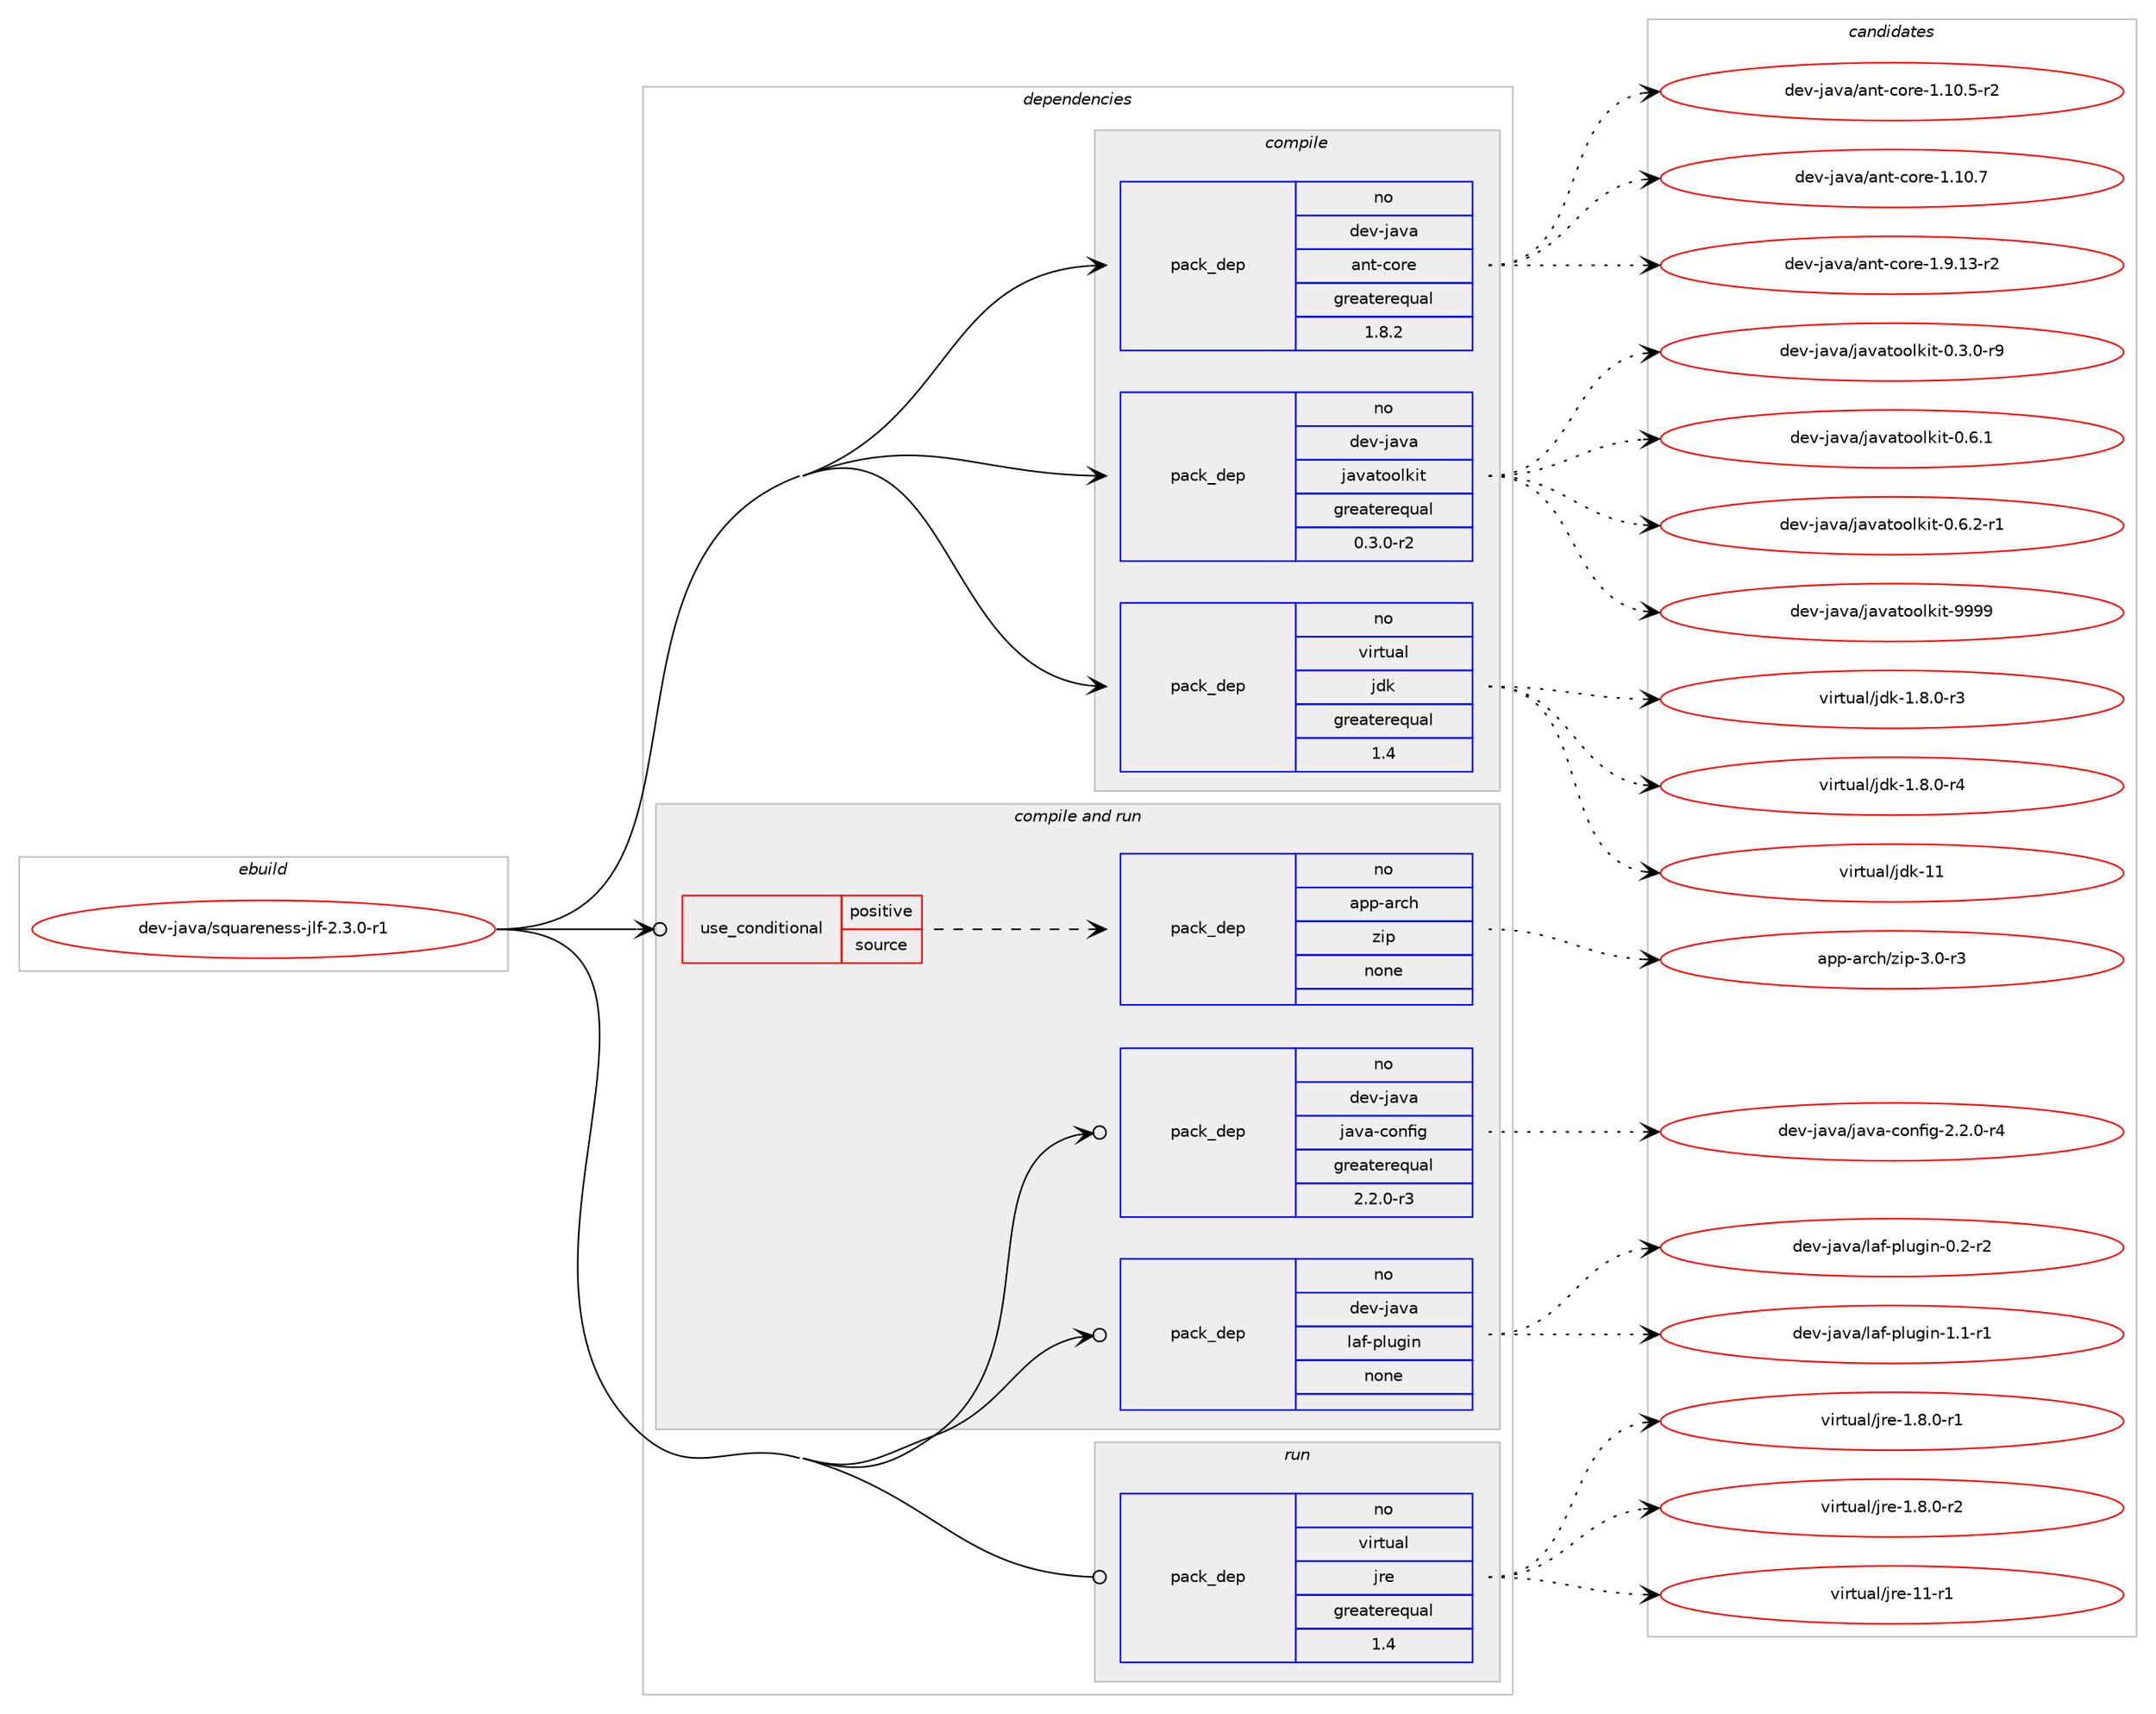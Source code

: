digraph prolog {

# *************
# Graph options
# *************

newrank=true;
concentrate=true;
compound=true;
graph [rankdir=LR,fontname=Helvetica,fontsize=10,ranksep=1.5];#, ranksep=2.5, nodesep=0.2];
edge  [arrowhead=vee];
node  [fontname=Helvetica,fontsize=10];

# **********
# The ebuild
# **********

subgraph cluster_leftcol {
color=gray;
rank=same;
label=<<i>ebuild</i>>;
id [label="dev-java/squareness-jlf-2.3.0-r1", color=red, width=4, href="../dev-java/squareness-jlf-2.3.0-r1.svg"];
}

# ****************
# The dependencies
# ****************

subgraph cluster_midcol {
color=gray;
label=<<i>dependencies</i>>;
subgraph cluster_compile {
fillcolor="#eeeeee";
style=filled;
label=<<i>compile</i>>;
subgraph pack415899 {
dependency556515 [label=<<TABLE BORDER="0" CELLBORDER="1" CELLSPACING="0" CELLPADDING="4" WIDTH="220"><TR><TD ROWSPAN="6" CELLPADDING="30">pack_dep</TD></TR><TR><TD WIDTH="110">no</TD></TR><TR><TD>dev-java</TD></TR><TR><TD>ant-core</TD></TR><TR><TD>greaterequal</TD></TR><TR><TD>1.8.2</TD></TR></TABLE>>, shape=none, color=blue];
}
id:e -> dependency556515:w [weight=20,style="solid",arrowhead="vee"];
subgraph pack415900 {
dependency556516 [label=<<TABLE BORDER="0" CELLBORDER="1" CELLSPACING="0" CELLPADDING="4" WIDTH="220"><TR><TD ROWSPAN="6" CELLPADDING="30">pack_dep</TD></TR><TR><TD WIDTH="110">no</TD></TR><TR><TD>dev-java</TD></TR><TR><TD>javatoolkit</TD></TR><TR><TD>greaterequal</TD></TR><TR><TD>0.3.0-r2</TD></TR></TABLE>>, shape=none, color=blue];
}
id:e -> dependency556516:w [weight=20,style="solid",arrowhead="vee"];
subgraph pack415901 {
dependency556517 [label=<<TABLE BORDER="0" CELLBORDER="1" CELLSPACING="0" CELLPADDING="4" WIDTH="220"><TR><TD ROWSPAN="6" CELLPADDING="30">pack_dep</TD></TR><TR><TD WIDTH="110">no</TD></TR><TR><TD>virtual</TD></TR><TR><TD>jdk</TD></TR><TR><TD>greaterequal</TD></TR><TR><TD>1.4</TD></TR></TABLE>>, shape=none, color=blue];
}
id:e -> dependency556517:w [weight=20,style="solid",arrowhead="vee"];
}
subgraph cluster_compileandrun {
fillcolor="#eeeeee";
style=filled;
label=<<i>compile and run</i>>;
subgraph cond129424 {
dependency556518 [label=<<TABLE BORDER="0" CELLBORDER="1" CELLSPACING="0" CELLPADDING="4"><TR><TD ROWSPAN="3" CELLPADDING="10">use_conditional</TD></TR><TR><TD>positive</TD></TR><TR><TD>source</TD></TR></TABLE>>, shape=none, color=red];
subgraph pack415902 {
dependency556519 [label=<<TABLE BORDER="0" CELLBORDER="1" CELLSPACING="0" CELLPADDING="4" WIDTH="220"><TR><TD ROWSPAN="6" CELLPADDING="30">pack_dep</TD></TR><TR><TD WIDTH="110">no</TD></TR><TR><TD>app-arch</TD></TR><TR><TD>zip</TD></TR><TR><TD>none</TD></TR><TR><TD></TD></TR></TABLE>>, shape=none, color=blue];
}
dependency556518:e -> dependency556519:w [weight=20,style="dashed",arrowhead="vee"];
}
id:e -> dependency556518:w [weight=20,style="solid",arrowhead="odotvee"];
subgraph pack415903 {
dependency556520 [label=<<TABLE BORDER="0" CELLBORDER="1" CELLSPACING="0" CELLPADDING="4" WIDTH="220"><TR><TD ROWSPAN="6" CELLPADDING="30">pack_dep</TD></TR><TR><TD WIDTH="110">no</TD></TR><TR><TD>dev-java</TD></TR><TR><TD>java-config</TD></TR><TR><TD>greaterequal</TD></TR><TR><TD>2.2.0-r3</TD></TR></TABLE>>, shape=none, color=blue];
}
id:e -> dependency556520:w [weight=20,style="solid",arrowhead="odotvee"];
subgraph pack415904 {
dependency556521 [label=<<TABLE BORDER="0" CELLBORDER="1" CELLSPACING="0" CELLPADDING="4" WIDTH="220"><TR><TD ROWSPAN="6" CELLPADDING="30">pack_dep</TD></TR><TR><TD WIDTH="110">no</TD></TR><TR><TD>dev-java</TD></TR><TR><TD>laf-plugin</TD></TR><TR><TD>none</TD></TR><TR><TD></TD></TR></TABLE>>, shape=none, color=blue];
}
id:e -> dependency556521:w [weight=20,style="solid",arrowhead="odotvee"];
}
subgraph cluster_run {
fillcolor="#eeeeee";
style=filled;
label=<<i>run</i>>;
subgraph pack415905 {
dependency556522 [label=<<TABLE BORDER="0" CELLBORDER="1" CELLSPACING="0" CELLPADDING="4" WIDTH="220"><TR><TD ROWSPAN="6" CELLPADDING="30">pack_dep</TD></TR><TR><TD WIDTH="110">no</TD></TR><TR><TD>virtual</TD></TR><TR><TD>jre</TD></TR><TR><TD>greaterequal</TD></TR><TR><TD>1.4</TD></TR></TABLE>>, shape=none, color=blue];
}
id:e -> dependency556522:w [weight=20,style="solid",arrowhead="odot"];
}
}

# **************
# The candidates
# **************

subgraph cluster_choices {
rank=same;
color=gray;
label=<<i>candidates</i>>;

subgraph choice415899 {
color=black;
nodesep=1;
choice10010111845106971189747971101164599111114101454946494846534511450 [label="dev-java/ant-core-1.10.5-r2", color=red, width=4,href="../dev-java/ant-core-1.10.5-r2.svg"];
choice1001011184510697118974797110116459911111410145494649484655 [label="dev-java/ant-core-1.10.7", color=red, width=4,href="../dev-java/ant-core-1.10.7.svg"];
choice10010111845106971189747971101164599111114101454946574649514511450 [label="dev-java/ant-core-1.9.13-r2", color=red, width=4,href="../dev-java/ant-core-1.9.13-r2.svg"];
dependency556515:e -> choice10010111845106971189747971101164599111114101454946494846534511450:w [style=dotted,weight="100"];
dependency556515:e -> choice1001011184510697118974797110116459911111410145494649484655:w [style=dotted,weight="100"];
dependency556515:e -> choice10010111845106971189747971101164599111114101454946574649514511450:w [style=dotted,weight="100"];
}
subgraph choice415900 {
color=black;
nodesep=1;
choice1001011184510697118974710697118971161111111081071051164548465146484511457 [label="dev-java/javatoolkit-0.3.0-r9", color=red, width=4,href="../dev-java/javatoolkit-0.3.0-r9.svg"];
choice100101118451069711897471069711897116111111108107105116454846544649 [label="dev-java/javatoolkit-0.6.1", color=red, width=4,href="../dev-java/javatoolkit-0.6.1.svg"];
choice1001011184510697118974710697118971161111111081071051164548465446504511449 [label="dev-java/javatoolkit-0.6.2-r1", color=red, width=4,href="../dev-java/javatoolkit-0.6.2-r1.svg"];
choice1001011184510697118974710697118971161111111081071051164557575757 [label="dev-java/javatoolkit-9999", color=red, width=4,href="../dev-java/javatoolkit-9999.svg"];
dependency556516:e -> choice1001011184510697118974710697118971161111111081071051164548465146484511457:w [style=dotted,weight="100"];
dependency556516:e -> choice100101118451069711897471069711897116111111108107105116454846544649:w [style=dotted,weight="100"];
dependency556516:e -> choice1001011184510697118974710697118971161111111081071051164548465446504511449:w [style=dotted,weight="100"];
dependency556516:e -> choice1001011184510697118974710697118971161111111081071051164557575757:w [style=dotted,weight="100"];
}
subgraph choice415901 {
color=black;
nodesep=1;
choice11810511411611797108471061001074549465646484511451 [label="virtual/jdk-1.8.0-r3", color=red, width=4,href="../virtual/jdk-1.8.0-r3.svg"];
choice11810511411611797108471061001074549465646484511452 [label="virtual/jdk-1.8.0-r4", color=red, width=4,href="../virtual/jdk-1.8.0-r4.svg"];
choice1181051141161179710847106100107454949 [label="virtual/jdk-11", color=red, width=4,href="../virtual/jdk-11.svg"];
dependency556517:e -> choice11810511411611797108471061001074549465646484511451:w [style=dotted,weight="100"];
dependency556517:e -> choice11810511411611797108471061001074549465646484511452:w [style=dotted,weight="100"];
dependency556517:e -> choice1181051141161179710847106100107454949:w [style=dotted,weight="100"];
}
subgraph choice415902 {
color=black;
nodesep=1;
choice9711211245971149910447122105112455146484511451 [label="app-arch/zip-3.0-r3", color=red, width=4,href="../app-arch/zip-3.0-r3.svg"];
dependency556519:e -> choice9711211245971149910447122105112455146484511451:w [style=dotted,weight="100"];
}
subgraph choice415903 {
color=black;
nodesep=1;
choice10010111845106971189747106971189745991111101021051034550465046484511452 [label="dev-java/java-config-2.2.0-r4", color=red, width=4,href="../dev-java/java-config-2.2.0-r4.svg"];
dependency556520:e -> choice10010111845106971189747106971189745991111101021051034550465046484511452:w [style=dotted,weight="100"];
}
subgraph choice415904 {
color=black;
nodesep=1;
choice100101118451069711897471089710245112108117103105110454846504511450 [label="dev-java/laf-plugin-0.2-r2", color=red, width=4,href="../dev-java/laf-plugin-0.2-r2.svg"];
choice100101118451069711897471089710245112108117103105110454946494511449 [label="dev-java/laf-plugin-1.1-r1", color=red, width=4,href="../dev-java/laf-plugin-1.1-r1.svg"];
dependency556521:e -> choice100101118451069711897471089710245112108117103105110454846504511450:w [style=dotted,weight="100"];
dependency556521:e -> choice100101118451069711897471089710245112108117103105110454946494511449:w [style=dotted,weight="100"];
}
subgraph choice415905 {
color=black;
nodesep=1;
choice11810511411611797108471061141014549465646484511449 [label="virtual/jre-1.8.0-r1", color=red, width=4,href="../virtual/jre-1.8.0-r1.svg"];
choice11810511411611797108471061141014549465646484511450 [label="virtual/jre-1.8.0-r2", color=red, width=4,href="../virtual/jre-1.8.0-r2.svg"];
choice11810511411611797108471061141014549494511449 [label="virtual/jre-11-r1", color=red, width=4,href="../virtual/jre-11-r1.svg"];
dependency556522:e -> choice11810511411611797108471061141014549465646484511449:w [style=dotted,weight="100"];
dependency556522:e -> choice11810511411611797108471061141014549465646484511450:w [style=dotted,weight="100"];
dependency556522:e -> choice11810511411611797108471061141014549494511449:w [style=dotted,weight="100"];
}
}

}
